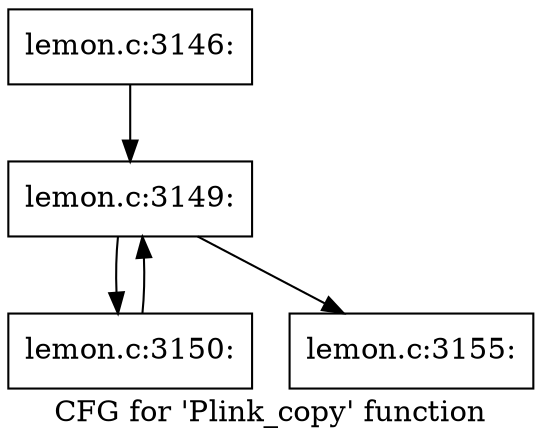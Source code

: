 digraph "CFG for 'Plink_copy' function" {
	label="CFG for 'Plink_copy' function";

	Node0x56256543ab70 [shape=record,label="{lemon.c:3146:}"];
	Node0x56256543ab70 -> Node0x5625653184b0;
	Node0x5625653184b0 [shape=record,label="{lemon.c:3149:}"];
	Node0x5625653184b0 -> Node0x562565318640;
	Node0x5625653184b0 -> Node0x562565318530;
	Node0x562565318640 [shape=record,label="{lemon.c:3150:}"];
	Node0x562565318640 -> Node0x5625653184b0;
	Node0x562565318530 [shape=record,label="{lemon.c:3155:}"];
}
